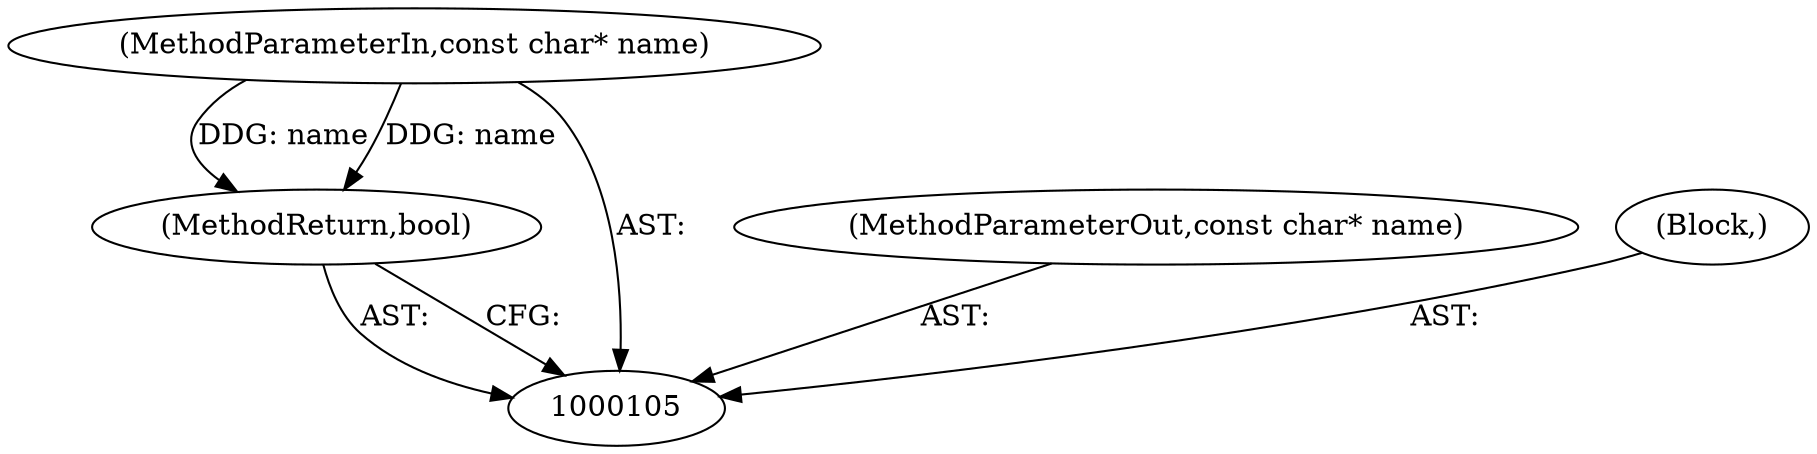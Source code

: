 digraph "0_Chrome_dc7b094a338c6c521f918f478e993f0f74bbea0d_43" {
"1000108" [label="(MethodReturn,bool)"];
"1000106" [label="(MethodParameterIn,const char* name)"];
"1000113" [label="(MethodParameterOut,const char* name)"];
"1000107" [label="(Block,)"];
"1000108" -> "1000105"  [label="AST: "];
"1000108" -> "1000105"  [label="CFG: "];
"1000106" -> "1000108"  [label="DDG: name"];
"1000106" -> "1000105"  [label="AST: "];
"1000106" -> "1000108"  [label="DDG: name"];
"1000113" -> "1000105"  [label="AST: "];
"1000107" -> "1000105"  [label="AST: "];
}
